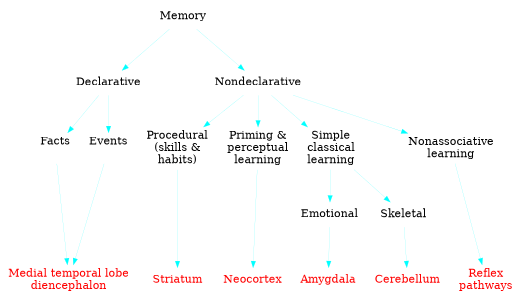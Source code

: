                     /* long-term-mem.dot, 27 Oct 16 */

/*
 * Inspired/modeled on:
 * Figure 1 from
 * Conscious and Unconscious Memory Systems
 * Larry R. Squire and Adam J. O. Dede
*/

digraph G {

   nojustify=true;
   ranksep = equally ;
   arrowsize=0.4;
   size = "3.5,2.0";
   ratio = fill;
   dpi=100;
   {
   node [color = white, shape = plaintext, fontsize = 16];
/*   rankdir = TB;  */

   edge [fontsize = 14, penwidth=0.2, color="cyan"];

Memory -> Declarative;
Memory -> Nondeclarative;

Declarative -> Facts;
Declarative -> Events;

Facts -> Medial_tld
Events -> Medial_tld

Nondeclarative -> Procedural;
Nondeclarative -> Priming;
Nondeclarative -> Simple_classical_conditioning;
Nondeclarative -> Nonassociative_learning;

Simple_classical_conditioning -> Emotional;
Simple_classical_conditioning -> Skeletal;

Procedural -> Striatum;
Priming -> Neocortex;
Emotional -> Amygdala;
Skeletal -> Cerebellum;

Nonassociative_learning -> Reflex;

   }

   node[color=white, shape = plaintext, fontsize=16];
   nodesep=0.15;
   minlen=0.2;

   edge[dir=forward];
/*   rankdir = LR; */


   {rank = same;
	Declarative;
	Nondeclarative;
   }

   {rank = same;
	 Facts[label="Facts\n\n"];
	 Events[label="Events\n\n"];
	 Procedural[label="Procedural\n(skills &\nhabits)"];
	 Priming[label="Priming &\nperceptual\nlearning"];
	 Simple_classical_conditioning[label="Simple\nclassical\nlearning"];
	 Nonassociative_learning[label="Nonassociative\nlearning\n"];
   }

   {rank = same;
	Emotional;
	Skeletal;
   }

   {rank = same;
	 Medial_tld[label="Medial temporal lobe\ndiencephalon"; fontcolor="red"];
	 Striatum[fontcolor="red"];
	 Neocortex[fontcolor="red"];
	 Amygdala[fontcolor="red"];
	 Cerebellum[fontcolor="red"];
	 Reflex[label="Reflex\npathways"; fontcolor="red"];
   }

}


